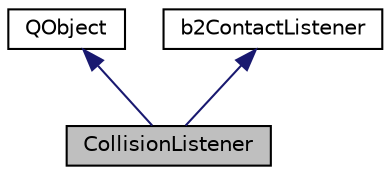 digraph G
{
  edge [fontname="Helvetica",fontsize="10",labelfontname="Helvetica",labelfontsize="10"];
  node [fontname="Helvetica",fontsize="10",shape=record];
  Node1 [label="CollisionListener",height=0.2,width=0.4,color="black", fillcolor="grey75", style="filled" fontcolor="black"];
  Node2 -> Node1 [dir="back",color="midnightblue",fontsize="10",style="solid",fontname="Helvetica"];
  Node2 [label="QObject",height=0.2,width=0.4,color="black", fillcolor="white", style="filled",URL="$d9/d5b/classQObject.html"];
  Node3 -> Node1 [dir="back",color="midnightblue",fontsize="10",style="solid",fontname="Helvetica"];
  Node3 [label="b2ContactListener",height=0.2,width=0.4,color="black", fillcolor="white", style="filled",URL="$db/d0e/classb2ContactListener.html"];
}
